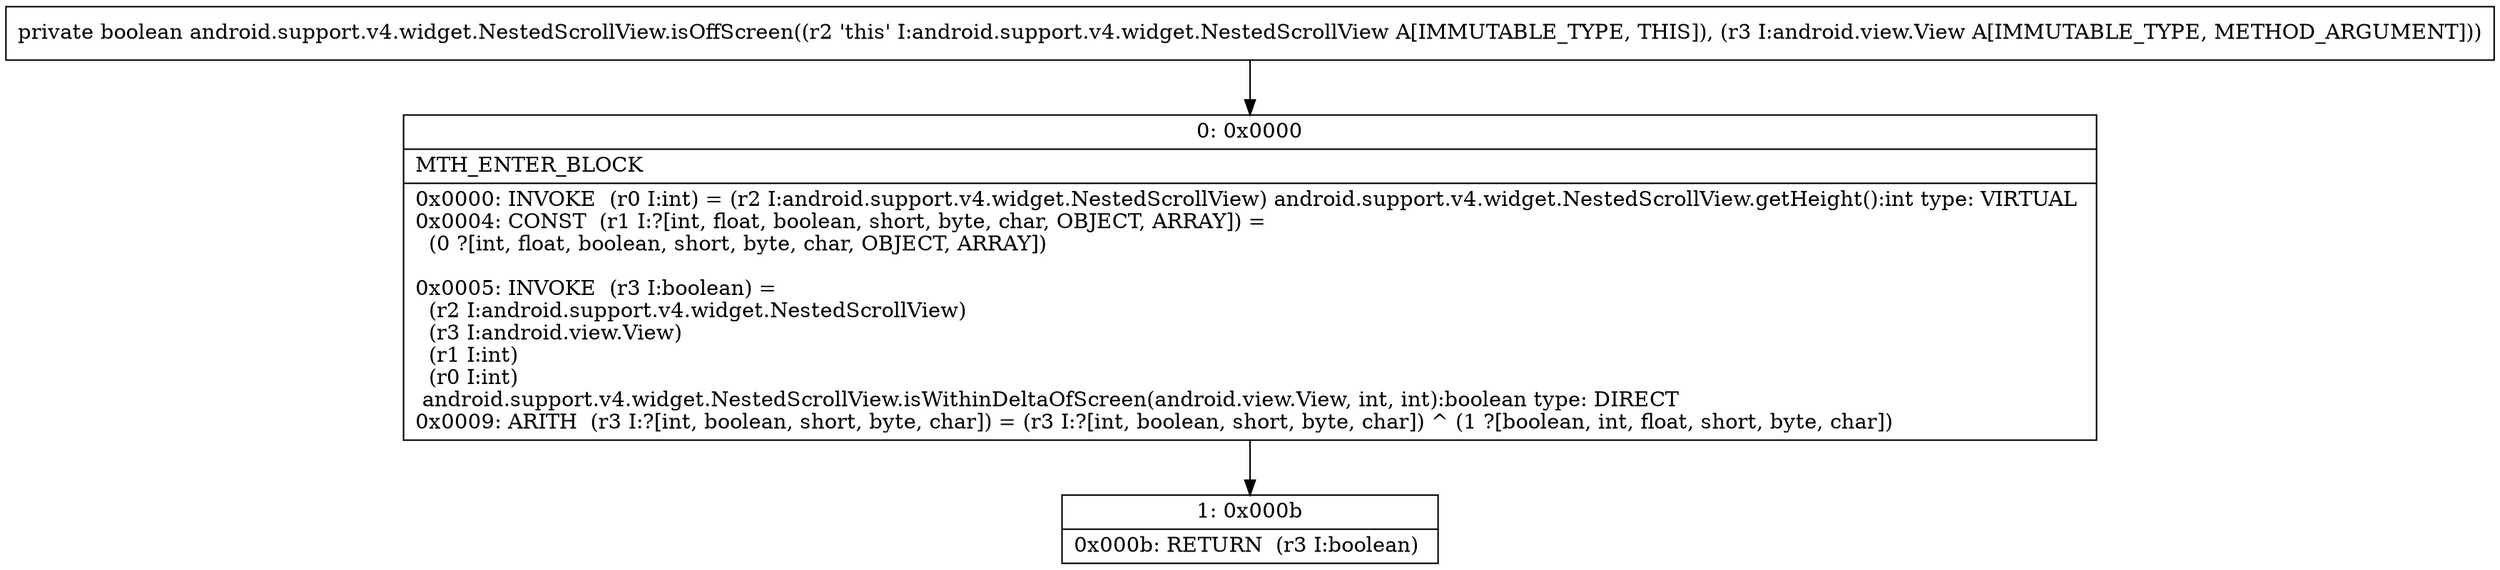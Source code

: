 digraph "CFG forandroid.support.v4.widget.NestedScrollView.isOffScreen(Landroid\/view\/View;)Z" {
Node_0 [shape=record,label="{0\:\ 0x0000|MTH_ENTER_BLOCK\l|0x0000: INVOKE  (r0 I:int) = (r2 I:android.support.v4.widget.NestedScrollView) android.support.v4.widget.NestedScrollView.getHeight():int type: VIRTUAL \l0x0004: CONST  (r1 I:?[int, float, boolean, short, byte, char, OBJECT, ARRAY]) = \l  (0 ?[int, float, boolean, short, byte, char, OBJECT, ARRAY])\l \l0x0005: INVOKE  (r3 I:boolean) = \l  (r2 I:android.support.v4.widget.NestedScrollView)\l  (r3 I:android.view.View)\l  (r1 I:int)\l  (r0 I:int)\l android.support.v4.widget.NestedScrollView.isWithinDeltaOfScreen(android.view.View, int, int):boolean type: DIRECT \l0x0009: ARITH  (r3 I:?[int, boolean, short, byte, char]) = (r3 I:?[int, boolean, short, byte, char]) ^ (1 ?[boolean, int, float, short, byte, char]) \l}"];
Node_1 [shape=record,label="{1\:\ 0x000b|0x000b: RETURN  (r3 I:boolean) \l}"];
MethodNode[shape=record,label="{private boolean android.support.v4.widget.NestedScrollView.isOffScreen((r2 'this' I:android.support.v4.widget.NestedScrollView A[IMMUTABLE_TYPE, THIS]), (r3 I:android.view.View A[IMMUTABLE_TYPE, METHOD_ARGUMENT])) }"];
MethodNode -> Node_0;
Node_0 -> Node_1;
}

